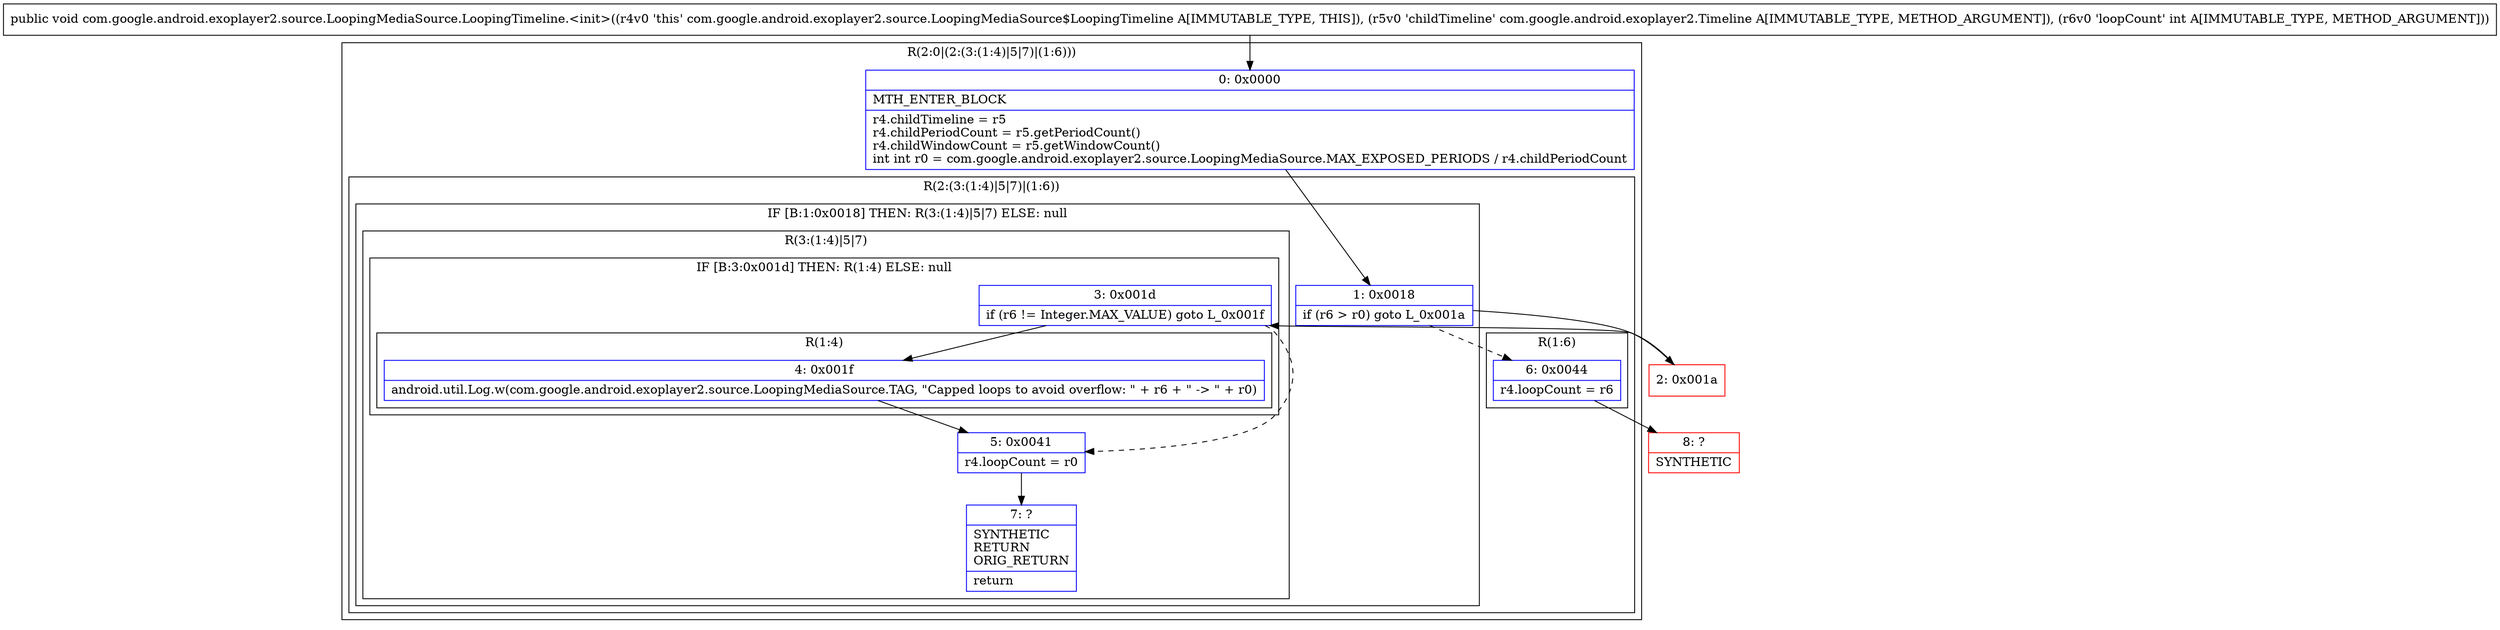 digraph "CFG forcom.google.android.exoplayer2.source.LoopingMediaSource.LoopingTimeline.\<init\>(Lcom\/google\/android\/exoplayer2\/Timeline;I)V" {
subgraph cluster_Region_2012367455 {
label = "R(2:0|(2:(3:(1:4)|5|7)|(1:6)))";
node [shape=record,color=blue];
Node_0 [shape=record,label="{0\:\ 0x0000|MTH_ENTER_BLOCK\l|r4.childTimeline = r5\lr4.childPeriodCount = r5.getPeriodCount()\lr4.childWindowCount = r5.getWindowCount()\lint int r0 = com.google.android.exoplayer2.source.LoopingMediaSource.MAX_EXPOSED_PERIODS \/ r4.childPeriodCount\l}"];
subgraph cluster_Region_1199677234 {
label = "R(2:(3:(1:4)|5|7)|(1:6))";
node [shape=record,color=blue];
subgraph cluster_IfRegion_669349382 {
label = "IF [B:1:0x0018] THEN: R(3:(1:4)|5|7) ELSE: null";
node [shape=record,color=blue];
Node_1 [shape=record,label="{1\:\ 0x0018|if (r6 \> r0) goto L_0x001a\l}"];
subgraph cluster_Region_1859994840 {
label = "R(3:(1:4)|5|7)";
node [shape=record,color=blue];
subgraph cluster_IfRegion_805454855 {
label = "IF [B:3:0x001d] THEN: R(1:4) ELSE: null";
node [shape=record,color=blue];
Node_3 [shape=record,label="{3\:\ 0x001d|if (r6 != Integer.MAX_VALUE) goto L_0x001f\l}"];
subgraph cluster_Region_1859731925 {
label = "R(1:4)";
node [shape=record,color=blue];
Node_4 [shape=record,label="{4\:\ 0x001f|android.util.Log.w(com.google.android.exoplayer2.source.LoopingMediaSource.TAG, \"Capped loops to avoid overflow: \" + r6 + \" \-\> \" + r0)\l}"];
}
}
Node_5 [shape=record,label="{5\:\ 0x0041|r4.loopCount = r0\l}"];
Node_7 [shape=record,label="{7\:\ ?|SYNTHETIC\lRETURN\lORIG_RETURN\l|return\l}"];
}
}
subgraph cluster_Region_1960651395 {
label = "R(1:6)";
node [shape=record,color=blue];
Node_6 [shape=record,label="{6\:\ 0x0044|r4.loopCount = r6\l}"];
}
}
}
Node_2 [shape=record,color=red,label="{2\:\ 0x001a}"];
Node_8 [shape=record,color=red,label="{8\:\ ?|SYNTHETIC\l}"];
MethodNode[shape=record,label="{public void com.google.android.exoplayer2.source.LoopingMediaSource.LoopingTimeline.\<init\>((r4v0 'this' com.google.android.exoplayer2.source.LoopingMediaSource$LoopingTimeline A[IMMUTABLE_TYPE, THIS]), (r5v0 'childTimeline' com.google.android.exoplayer2.Timeline A[IMMUTABLE_TYPE, METHOD_ARGUMENT]), (r6v0 'loopCount' int A[IMMUTABLE_TYPE, METHOD_ARGUMENT])) }"];
MethodNode -> Node_0;
Node_0 -> Node_1;
Node_1 -> Node_2;
Node_1 -> Node_6[style=dashed];
Node_3 -> Node_4;
Node_3 -> Node_5[style=dashed];
Node_4 -> Node_5;
Node_5 -> Node_7;
Node_6 -> Node_8;
Node_2 -> Node_3;
}

